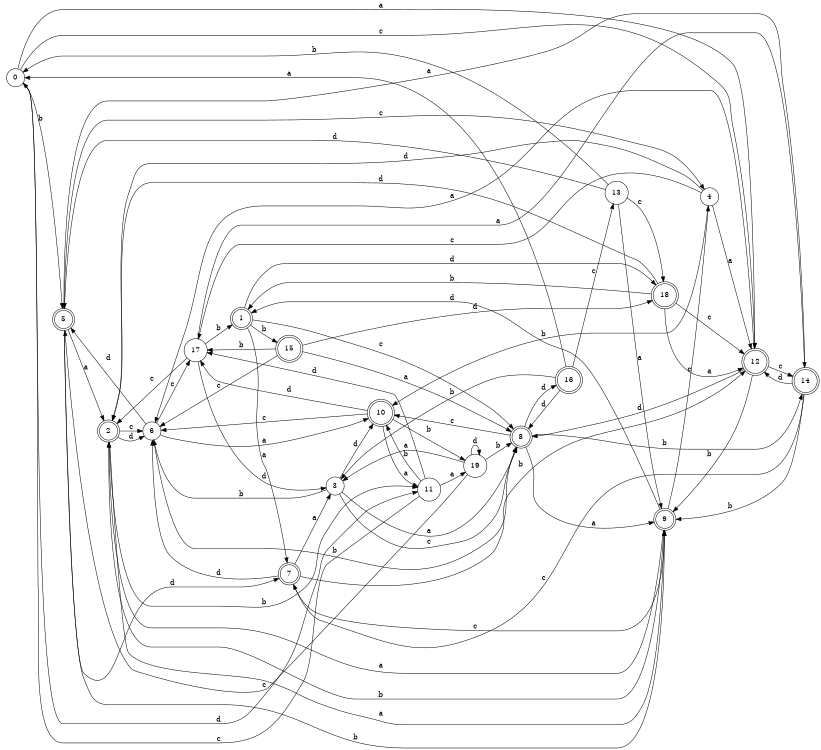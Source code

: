digraph n16_10 {
__start0 [label="" shape="none"];

rankdir=LR;
size="8,5";

s0 [style="filled", color="black", fillcolor="white" shape="circle", label="0"];
s1 [style="rounded,filled", color="black", fillcolor="white" shape="doublecircle", label="1"];
s2 [style="rounded,filled", color="black", fillcolor="white" shape="doublecircle", label="2"];
s3 [style="filled", color="black", fillcolor="white" shape="circle", label="3"];
s4 [style="filled", color="black", fillcolor="white" shape="circle", label="4"];
s5 [style="rounded,filled", color="black", fillcolor="white" shape="doublecircle", label="5"];
s6 [style="filled", color="black", fillcolor="white" shape="circle", label="6"];
s7 [style="rounded,filled", color="black", fillcolor="white" shape="doublecircle", label="7"];
s8 [style="rounded,filled", color="black", fillcolor="white" shape="doublecircle", label="8"];
s9 [style="rounded,filled", color="black", fillcolor="white" shape="doublecircle", label="9"];
s10 [style="rounded,filled", color="black", fillcolor="white" shape="doublecircle", label="10"];
s11 [style="filled", color="black", fillcolor="white" shape="circle", label="11"];
s12 [style="rounded,filled", color="black", fillcolor="white" shape="doublecircle", label="12"];
s13 [style="filled", color="black", fillcolor="white" shape="circle", label="13"];
s14 [style="rounded,filled", color="black", fillcolor="white" shape="doublecircle", label="14"];
s15 [style="rounded,filled", color="black", fillcolor="white" shape="doublecircle", label="15"];
s16 [style="rounded,filled", color="black", fillcolor="white" shape="doublecircle", label="16"];
s17 [style="filled", color="black", fillcolor="white" shape="circle", label="17"];
s18 [style="rounded,filled", color="black", fillcolor="white" shape="doublecircle", label="18"];
s19 [style="filled", color="black", fillcolor="white" shape="circle", label="19"];
s0 -> s12 [label="a"];
s0 -> s5 [label="b"];
s0 -> s12 [label="c"];
s0 -> s11 [label="d"];
s1 -> s7 [label="a"];
s1 -> s15 [label="b"];
s1 -> s8 [label="c"];
s1 -> s18 [label="d"];
s2 -> s9 [label="a"];
s2 -> s11 [label="b"];
s2 -> s6 [label="c"];
s2 -> s6 [label="d"];
s3 -> s8 [label="a"];
s3 -> s6 [label="b"];
s3 -> s8 [label="c"];
s3 -> s10 [label="d"];
s4 -> s12 [label="a"];
s4 -> s10 [label="b"];
s4 -> s17 [label="c"];
s4 -> s2 [label="d"];
s5 -> s2 [label="a"];
s5 -> s9 [label="b"];
s5 -> s4 [label="c"];
s5 -> s7 [label="d"];
s6 -> s10 [label="a"];
s6 -> s8 [label="b"];
s6 -> s17 [label="c"];
s6 -> s5 [label="d"];
s7 -> s3 [label="a"];
s7 -> s12 [label="b"];
s7 -> s9 [label="c"];
s7 -> s6 [label="d"];
s8 -> s9 [label="a"];
s8 -> s14 [label="b"];
s8 -> s10 [label="c"];
s8 -> s16 [label="d"];
s9 -> s2 [label="a"];
s9 -> s2 [label="b"];
s9 -> s4 [label="c"];
s9 -> s1 [label="d"];
s10 -> s11 [label="a"];
s10 -> s19 [label="b"];
s10 -> s6 [label="c"];
s10 -> s17 [label="d"];
s11 -> s19 [label="a"];
s11 -> s10 [label="b"];
s11 -> s0 [label="c"];
s11 -> s17 [label="d"];
s12 -> s6 [label="a"];
s12 -> s9 [label="b"];
s12 -> s14 [label="c"];
s12 -> s8 [label="d"];
s13 -> s9 [label="a"];
s13 -> s0 [label="b"];
s13 -> s18 [label="c"];
s13 -> s5 [label="d"];
s14 -> s5 [label="a"];
s14 -> s9 [label="b"];
s14 -> s7 [label="c"];
s14 -> s12 [label="d"];
s15 -> s8 [label="a"];
s15 -> s17 [label="b"];
s15 -> s6 [label="c"];
s15 -> s18 [label="d"];
s16 -> s0 [label="a"];
s16 -> s3 [label="b"];
s16 -> s13 [label="c"];
s16 -> s8 [label="d"];
s17 -> s14 [label="a"];
s17 -> s1 [label="b"];
s17 -> s2 [label="c"];
s17 -> s3 [label="d"];
s18 -> s12 [label="a"];
s18 -> s1 [label="b"];
s18 -> s12 [label="c"];
s18 -> s2 [label="d"];
s19 -> s3 [label="a"];
s19 -> s8 [label="b"];
s19 -> s5 [label="c"];
s19 -> s19 [label="d"];

}